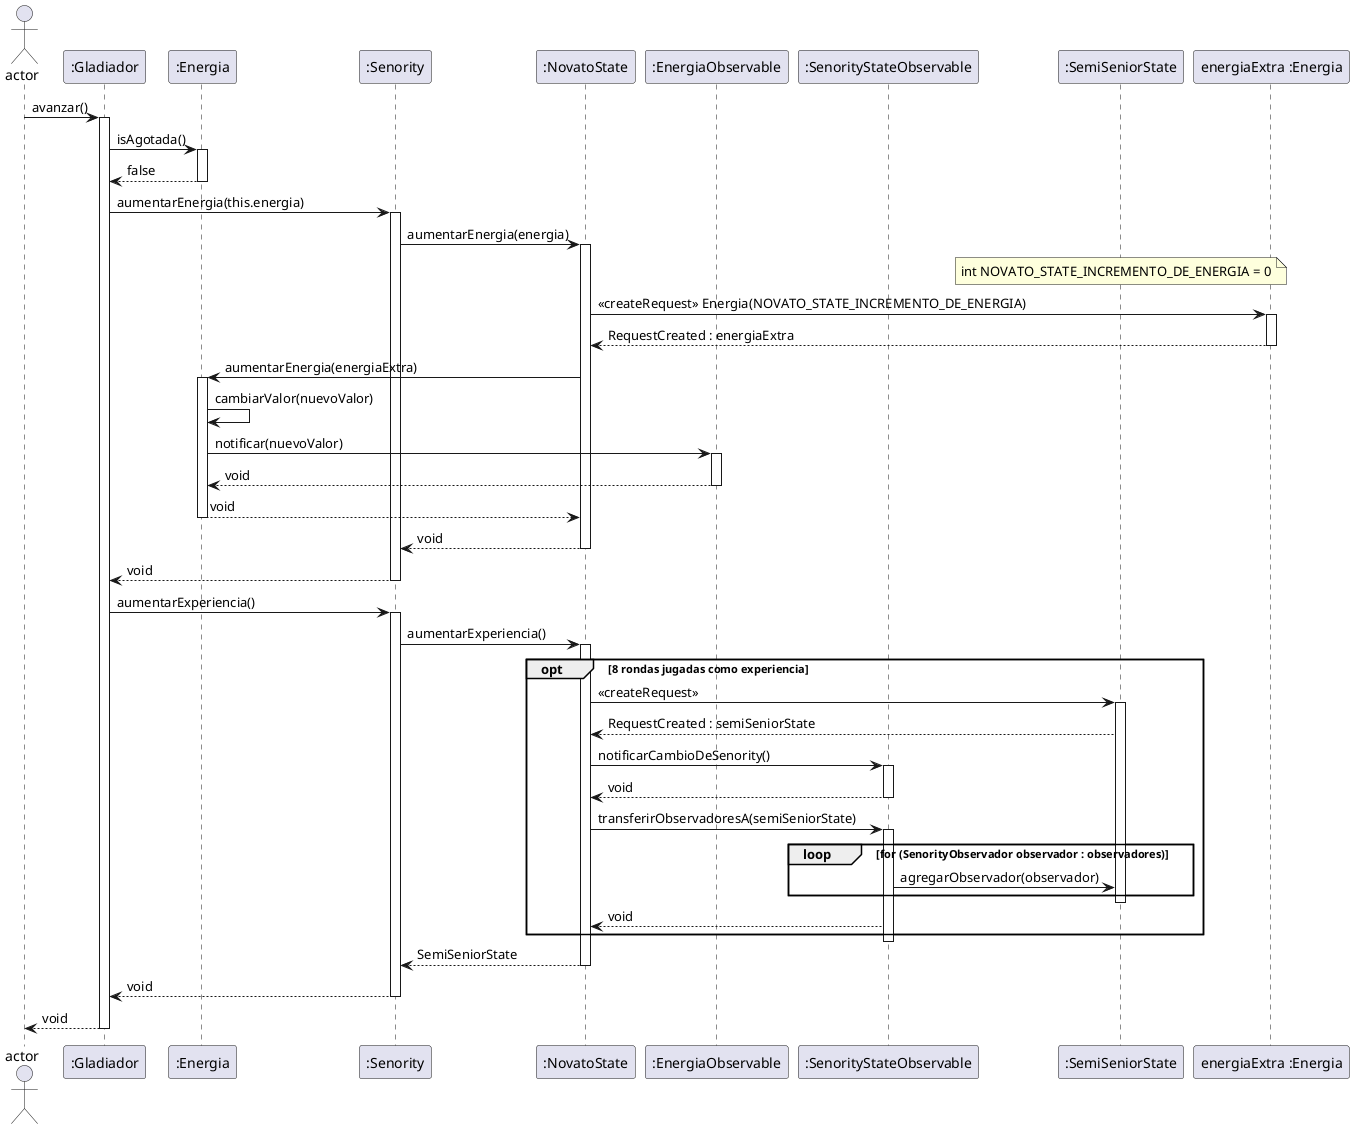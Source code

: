 @startuml
actor Actor as "actor"
participant Gladiador as ":Gladiador"
participant Energia as ":Energia"
participant Senority as ":Senority"
participant NovatoState as ":NovatoState"
participant ObservableEnergia as ":EnergiaObservable"
participant ObservableSenorityState as ":SenorityStateObservable"
participant SemiSeniorState as ":SemiSeniorState"
participant EnergiaExtra as "energiaExtra :Energia"

    Actor->Gladiador: avanzar()
        activate Gladiador
          Gladiador->Energia: isAgotada()
          activate Energia
          Gladiador<--Energia: false
          deactivate Energia
          Gladiador->Senority: aumentarEnergia(this.energia)
          activate Senority
            Senority->NovatoState: aumentarEnergia(energia)
            activate NovatoState
            note over SemiSeniorState : int NOVATO_STATE_INCREMENTO_DE_ENERGIA = 0
            NovatoState->EnergiaExtra: << createRequest >> Energia(NOVATO_STATE_INCREMENTO_DE_ENERGIA)
            activate EnergiaExtra
            EnergiaExtra-->NovatoState: RequestCreated : energiaExtra
            deactivate EnergiaExtra
              NovatoState->Energia: aumentarEnergia(energiaExtra)
              activate Energia
              Energia->Energia: cambiarValor(nuevoValor)
                Energia->ObservableEnergia: notificar(nuevoValor)
                activate ObservableEnergia
                Energia<--ObservableEnergia: void
                deactivate ObservableEnergia
              NovatoState<--Energia: void
              deactivate Energia
            Senority<--NovatoState: void
            deactivate NovatoState
          Gladiador<--Senority: void
          deactivate Senority
      Gladiador->Senority: aumentarExperiencia()
      activate Senority
        Senority->NovatoState: aumentarExperiencia()
        opt 8 rondas jugadas como experiencia
        activate NovatoState
          NovatoState->SemiSeniorState: << createRequest >>
          activate SemiSeniorState
          SemiSeniorState-->NovatoState: RequestCreated : semiSeniorState
          NovatoState->ObservableSenorityState: notificarCambioDeSenority()
          activate ObservableSenorityState
          NovatoState<--ObservableSenorityState: void
          deactivate ObservableSenorityState
          NovatoState->ObservableSenorityState: transferirObservadoresA(semiSeniorState)
          activate ObservableSenorityState
          loop for (SenorityObservador observador : observadores)
          ObservableSenorityState->SemiSeniorState: agregarObservador(observador)
          end
          deactivate SemiSeniorState
          NovatoState<--ObservableSenorityState: void
          end
          deactivate ObservableSenorityState
        Senority<--NovatoState: SemiSeniorState
        deactivate NovatoState
      Gladiador<--Senority: void
      deactivate Senority
    Actor<--Gladiador: void
    deactivate Gladiador

@enduml